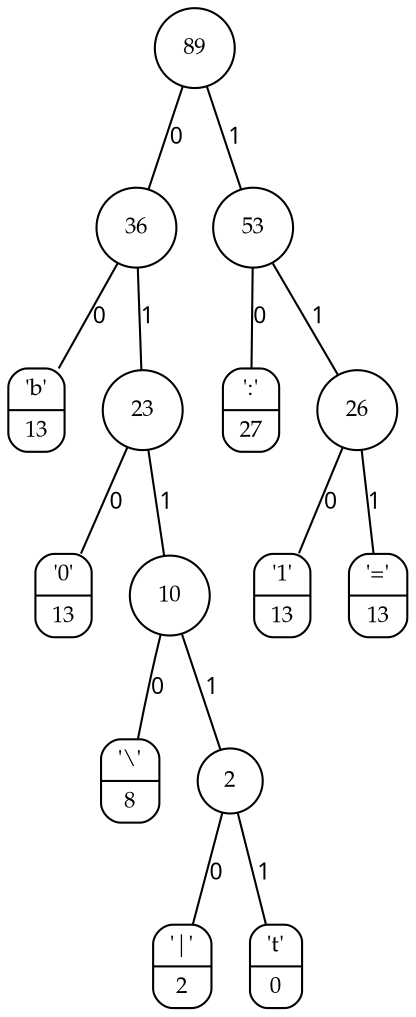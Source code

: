digraph huffman {

graph [fontname=Palatino, fontsize=11,  margin=0
      compound="true"];
node [fontname=Palatino, fontsize=11, width="0.15", height="0.15"];
edge [fontname="Palatino sans serif", fontsize=11];

1 [style=rounded, shape=record, label="{'0' | 13}"]
2 [style=rounded, shape=record, label="{'1' | 13}"]
3 [style=rounded, shape=record, label="{':' | 27}"]
4 [style=rounded, shape=record, label="{'\|' | 2}"]
5 [style=rounded, shape=record, label="{'=' | 13}"]
6 [style=rounded, shape=record, label="{'\\' | 8}"]
7 [style=rounded, shape=record, label="{'b' | 13}"]
8 [style=rounded, shape=record, label="{'t' | 0}"]

9  [shape=circle, label="2"]
10 [shape=circle, label="10"]
11 [shape=circle, label="23"]
12 [shape=circle, label="26"]
13 [shape=circle, label="36"]
14 [shape=circle, label="53"]
15 [shape=circle, label="89"]

9 -> 4   [dir=none, label="0"]
9 -> 8   [dir=none, label="1"]
10 -> 6  [dir=none, label="0"]
10 -> 9  [dir=none, label="1"]
11 -> 1  [dir=none, label="0"]
11 -> 10 [dir=none, label="1"]
12 -> 2  [dir=none, label="0"]
12 -> 5  [dir=none, label="1"]
13 -> 7  [dir=none, label="0"]
13 -> 11 [dir=none, label="1"]
14 -> 3  [dir=none, label="0"]
14 -> 12 [dir=none, label="1"]
15 -> 13 [dir=none, label="0"]
15 -> 14 [dir=none, label="1"]
}